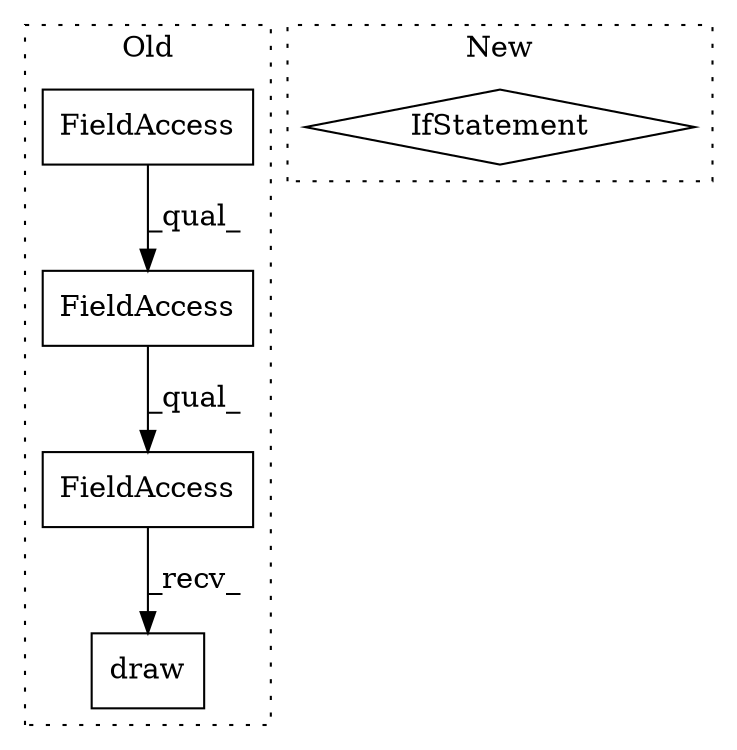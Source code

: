digraph G {
subgraph cluster0 {
1 [label="draw" a="32" s="2333" l="6" shape="box"];
3 [label="FieldAccess" a="22" s="2308" l="24" shape="box"];
4 [label="FieldAccess" a="22" s="2308" l="17" shape="box"];
5 [label="FieldAccess" a="22" s="2308" l="10" shape="box"];
label = "Old";
style="dotted";
}
subgraph cluster1 {
2 [label="IfStatement" a="25" s="1945,1957" l="4,2" shape="diamond"];
label = "New";
style="dotted";
}
3 -> 1 [label="_recv_"];
4 -> 3 [label="_qual_"];
5 -> 4 [label="_qual_"];
}